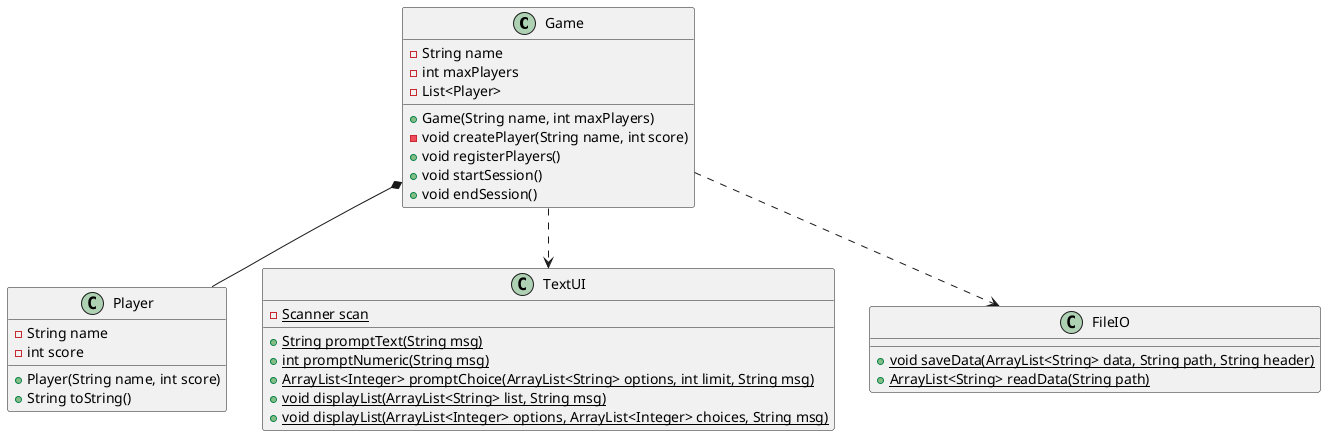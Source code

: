 @startuml
'https://plantuml.com/class-diagram

class Game
class Player


Game *-- Player
Game ..> TextUI
Game ..> FileIO



class Game {
- String name
- int maxPlayers
- List<Player>
+ Game(String name, int maxPlayers)
- void createPlayer(String name, int score)
+ void registerPlayers()
+ void startSession()
+ void endSession()

}
class Player {
- String name
- int score
+ Player(String name, int score)
+ String toString()
}

class TextUI {
- {static} Scanner scan
' shows a message and returns the user's input as a String
+ {static} String promptText(String msg)
' shows a message and returns the user's input as an integer
+ {static} int promptNumeric(String msg)
' shows the options, promts for choices until limit is reached, and returns the user's choices as a list
+ {static} ArrayList<Integer> promptChoice(ArrayList<String> options, int limit, String msg)
' shows a message and lists the content of a list
+ {static} void displayList(ArrayList<String> list, String msg)
+ {static} void displayList(ArrayList<Integer> options, ArrayList<Integer> choices, String msg)
}

class FileIO{
+ {static} void saveData(ArrayList<String> data, String path, String header)
+ {static} ArrayList<String> readData(String path)
}

@enduml
